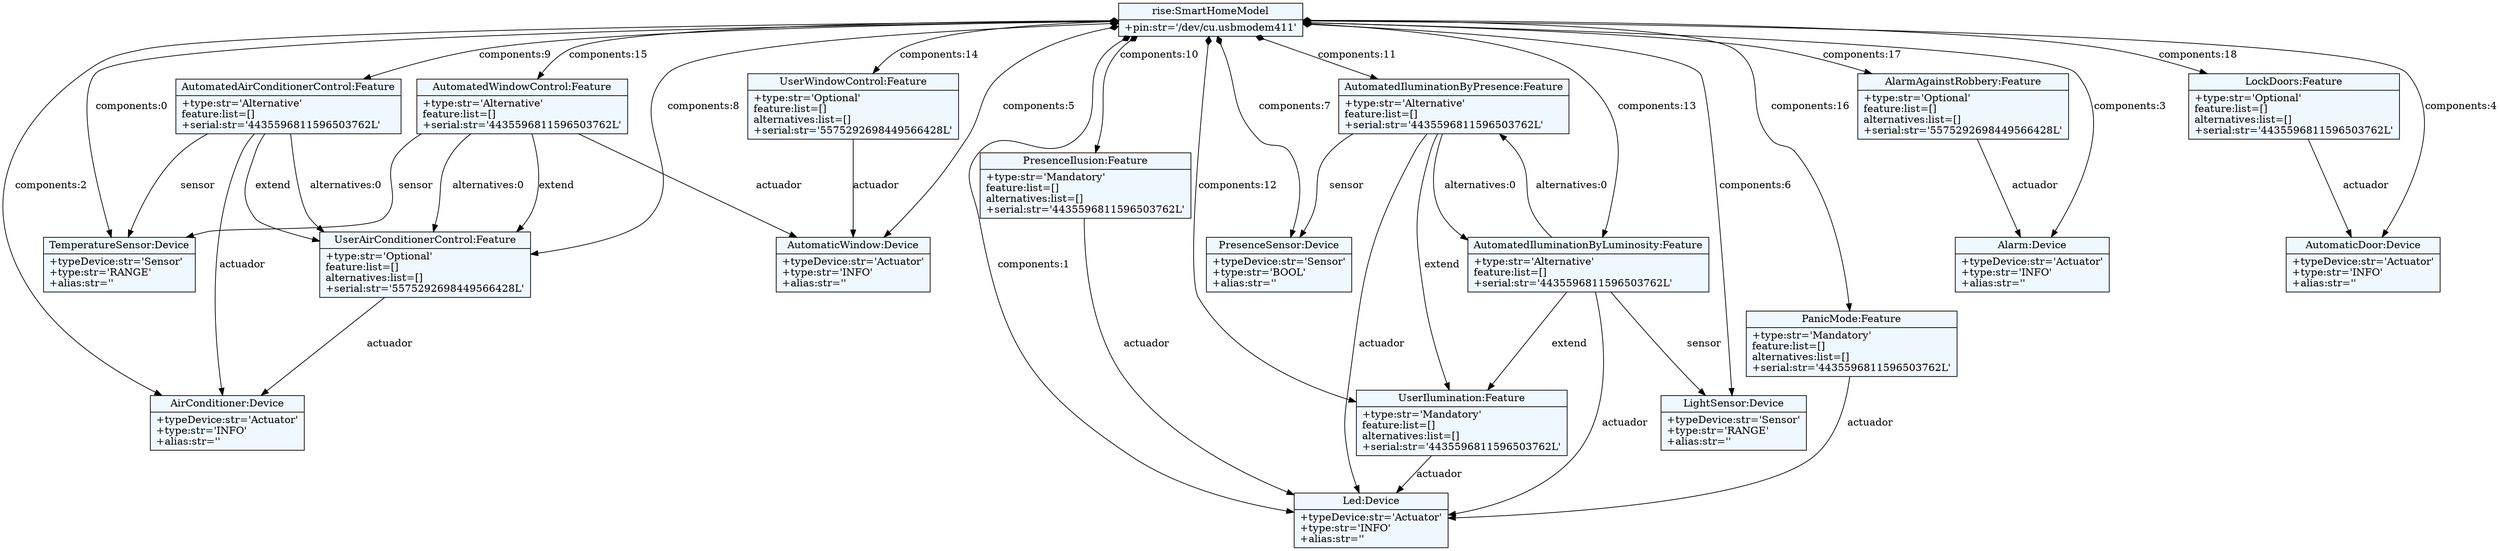 
    digraph xtext {
    fontname = "Bitstream Vera Sans"
    fontsize = 8
    node[
        shape=record,
        style=filled,
        fillcolor=aliceblue
    ]
    nodesep = 0.3
    edge[dir=black,arrowtail=empty]


4376878272 -> 4376985048 [label="components:0" arrowtail=diamond dir=both]
4376985048[label="{TemperatureSensor:Device|+typeDevice:str='Sensor'\l+type:str='RANGE'\l+alias:str=''\l}"]
4376878272 -> 4376982752 [label="components:1" arrowtail=diamond dir=both]
4376982752[label="{Led:Device|+typeDevice:str='Actuator'\l+type:str='INFO'\l+alias:str=''\l}"]
4376878272 -> 4376985160 [label="components:2" arrowtail=diamond dir=both]
4376985160[label="{AirConditioner:Device|+typeDevice:str='Actuator'\l+type:str='INFO'\l+alias:str=''\l}"]
4376878272 -> 4376985272 [label="components:3" arrowtail=diamond dir=both]
4376985272[label="{Alarm:Device|+typeDevice:str='Actuator'\l+type:str='INFO'\l+alias:str=''\l}"]
4376878272 -> 4376985328 [label="components:4" arrowtail=diamond dir=both]
4376985328[label="{AutomaticDoor:Device|+typeDevice:str='Actuator'\l+type:str='INFO'\l+alias:str=''\l}"]
4376878272 -> 4376985384 [label="components:5" arrowtail=diamond dir=both]
4376985384[label="{AutomaticWindow:Device|+typeDevice:str='Actuator'\l+type:str='INFO'\l+alias:str=''\l}"]
4376878272 -> 4376985440 [label="components:6" arrowtail=diamond dir=both]
4376985440[label="{LightSensor:Device|+typeDevice:str='Sensor'\l+type:str='RANGE'\l+alias:str=''\l}"]
4376878272 -> 4376985496 [label="components:7" arrowtail=diamond dir=both]
4376985496[label="{PresenceSensor:Device|+typeDevice:str='Sensor'\l+type:str='BOOL'\l+alias:str=''\l}"]
4376878272 -> 4376985552 [label="components:8" arrowtail=diamond dir=both]
4376985552 -> 4376985160 [label="actuador" ]
4376985552[label="{UserAirConditionerControl:Feature|+type:str='Optional'\lfeature:list=[]\lalternatives:list=[]\l+serial:str='5575292698449566428L'\l}"]
4376878272 -> 4376985104 [label="components:9" arrowtail=diamond dir=both]
4376985104 -> 4376985552 [label="extend" ]
4376985104 -> 4376985552 [label="alternatives:0" ]
4376985104 -> 4376985160 [label="actuador" ]
4376985104 -> 4376985048 [label="sensor" ]
4376985104[label="{AutomatedAirConditionerControl:Feature|+type:str='Alternative'\lfeature:list=[]\l+serial:str='4435596811596503762L'\l}"]
4376878272 -> 4377075896 [label="components:10" arrowtail=diamond dir=both]
4377075896 -> 4376982752 [label="actuador" ]
4377075896[label="{PresenceIlusion:Feature|+type:str='Mandatory'\lfeature:list=[]\lalternatives:list=[]\l+serial:str='4435596811596503762L'\l}"]
4376878272 -> 4377076176 [label="components:11" arrowtail=diamond dir=both]
4377076176 -> 4377076288 [label="extend" ]
4377076288 -> 4376982752 [label="actuador" ]
4377076288[label="{UserIlumination:Feature|+type:str='Mandatory'\lfeature:list=[]\lalternatives:list=[]\l+serial:str='4435596811596503762L'\l}"]
4377076176 -> 4377076568 [label="alternatives:0" ]
4377076568 -> 4377076288 [label="extend" ]
4377076568 -> 4377076176 [label="alternatives:0" ]
4377076568 -> 4376982752 [label="actuador" ]
4377076568 -> 4376985440 [label="sensor" ]
4377076568[label="{AutomatedIluminationByLuminosity:Feature|+type:str='Alternative'\lfeature:list=[]\l+serial:str='4435596811596503762L'\l}"]
4377076176 -> 4376982752 [label="actuador" ]
4377076176 -> 4376985496 [label="sensor" ]
4377076176[label="{AutomatedIluminationByPresence:Feature|+type:str='Alternative'\lfeature:list=[]\l+serial:str='4435596811596503762L'\l}"]
4376878272 -> 4377076288 [label="components:12" arrowtail=diamond dir=both]
4376878272 -> 4377076568 [label="components:13" arrowtail=diamond dir=both]
4376878272 -> 4377076680 [label="components:14" arrowtail=diamond dir=both]
4377076680 -> 4376985384 [label="actuador" ]
4377076680[label="{UserWindowControl:Feature|+type:str='Optional'\lfeature:list=[]\lalternatives:list=[]\l+serial:str='5575292698449566428L'\l}"]
4376878272 -> 4377076960 [label="components:15" arrowtail=diamond dir=both]
4377076960 -> 4376985552 [label="extend" ]
4377076960 -> 4376985552 [label="alternatives:0" ]
4377076960 -> 4376985384 [label="actuador" ]
4377076960 -> 4376985048 [label="sensor" ]
4377076960[label="{AutomatedWindowControl:Feature|+type:str='Alternative'\lfeature:list=[]\l+serial:str='4435596811596503762L'\l}"]
4376878272 -> 4377077072 [label="components:16" arrowtail=diamond dir=both]
4377077072 -> 4376982752 [label="actuador" ]
4377077072[label="{PanicMode:Feature|+type:str='Mandatory'\lfeature:list=[]\lalternatives:list=[]\l+serial:str='4435596811596503762L'\l}"]
4376878272 -> 4377077352 [label="components:17" arrowtail=diamond dir=both]
4377077352 -> 4376985272 [label="actuador" ]
4377077352[label="{AlarmAgainstRobbery:Feature|+type:str='Optional'\lfeature:list=[]\lalternatives:list=[]\l+serial:str='5575292698449566428L'\l}"]
4376878272 -> 4377077464 [label="components:18" arrowtail=diamond dir=both]
4377077464 -> 4376985328 [label="actuador" ]
4377077464[label="{LockDoors:Feature|+type:str='Optional'\lfeature:list=[]\lalternatives:list=[]\l+serial:str='4435596811596503762L'\l}"]
4376878272[label="{rise:SmartHomeModel|+pin:str='/dev/cu.usbmodem411'\l}"]

}
